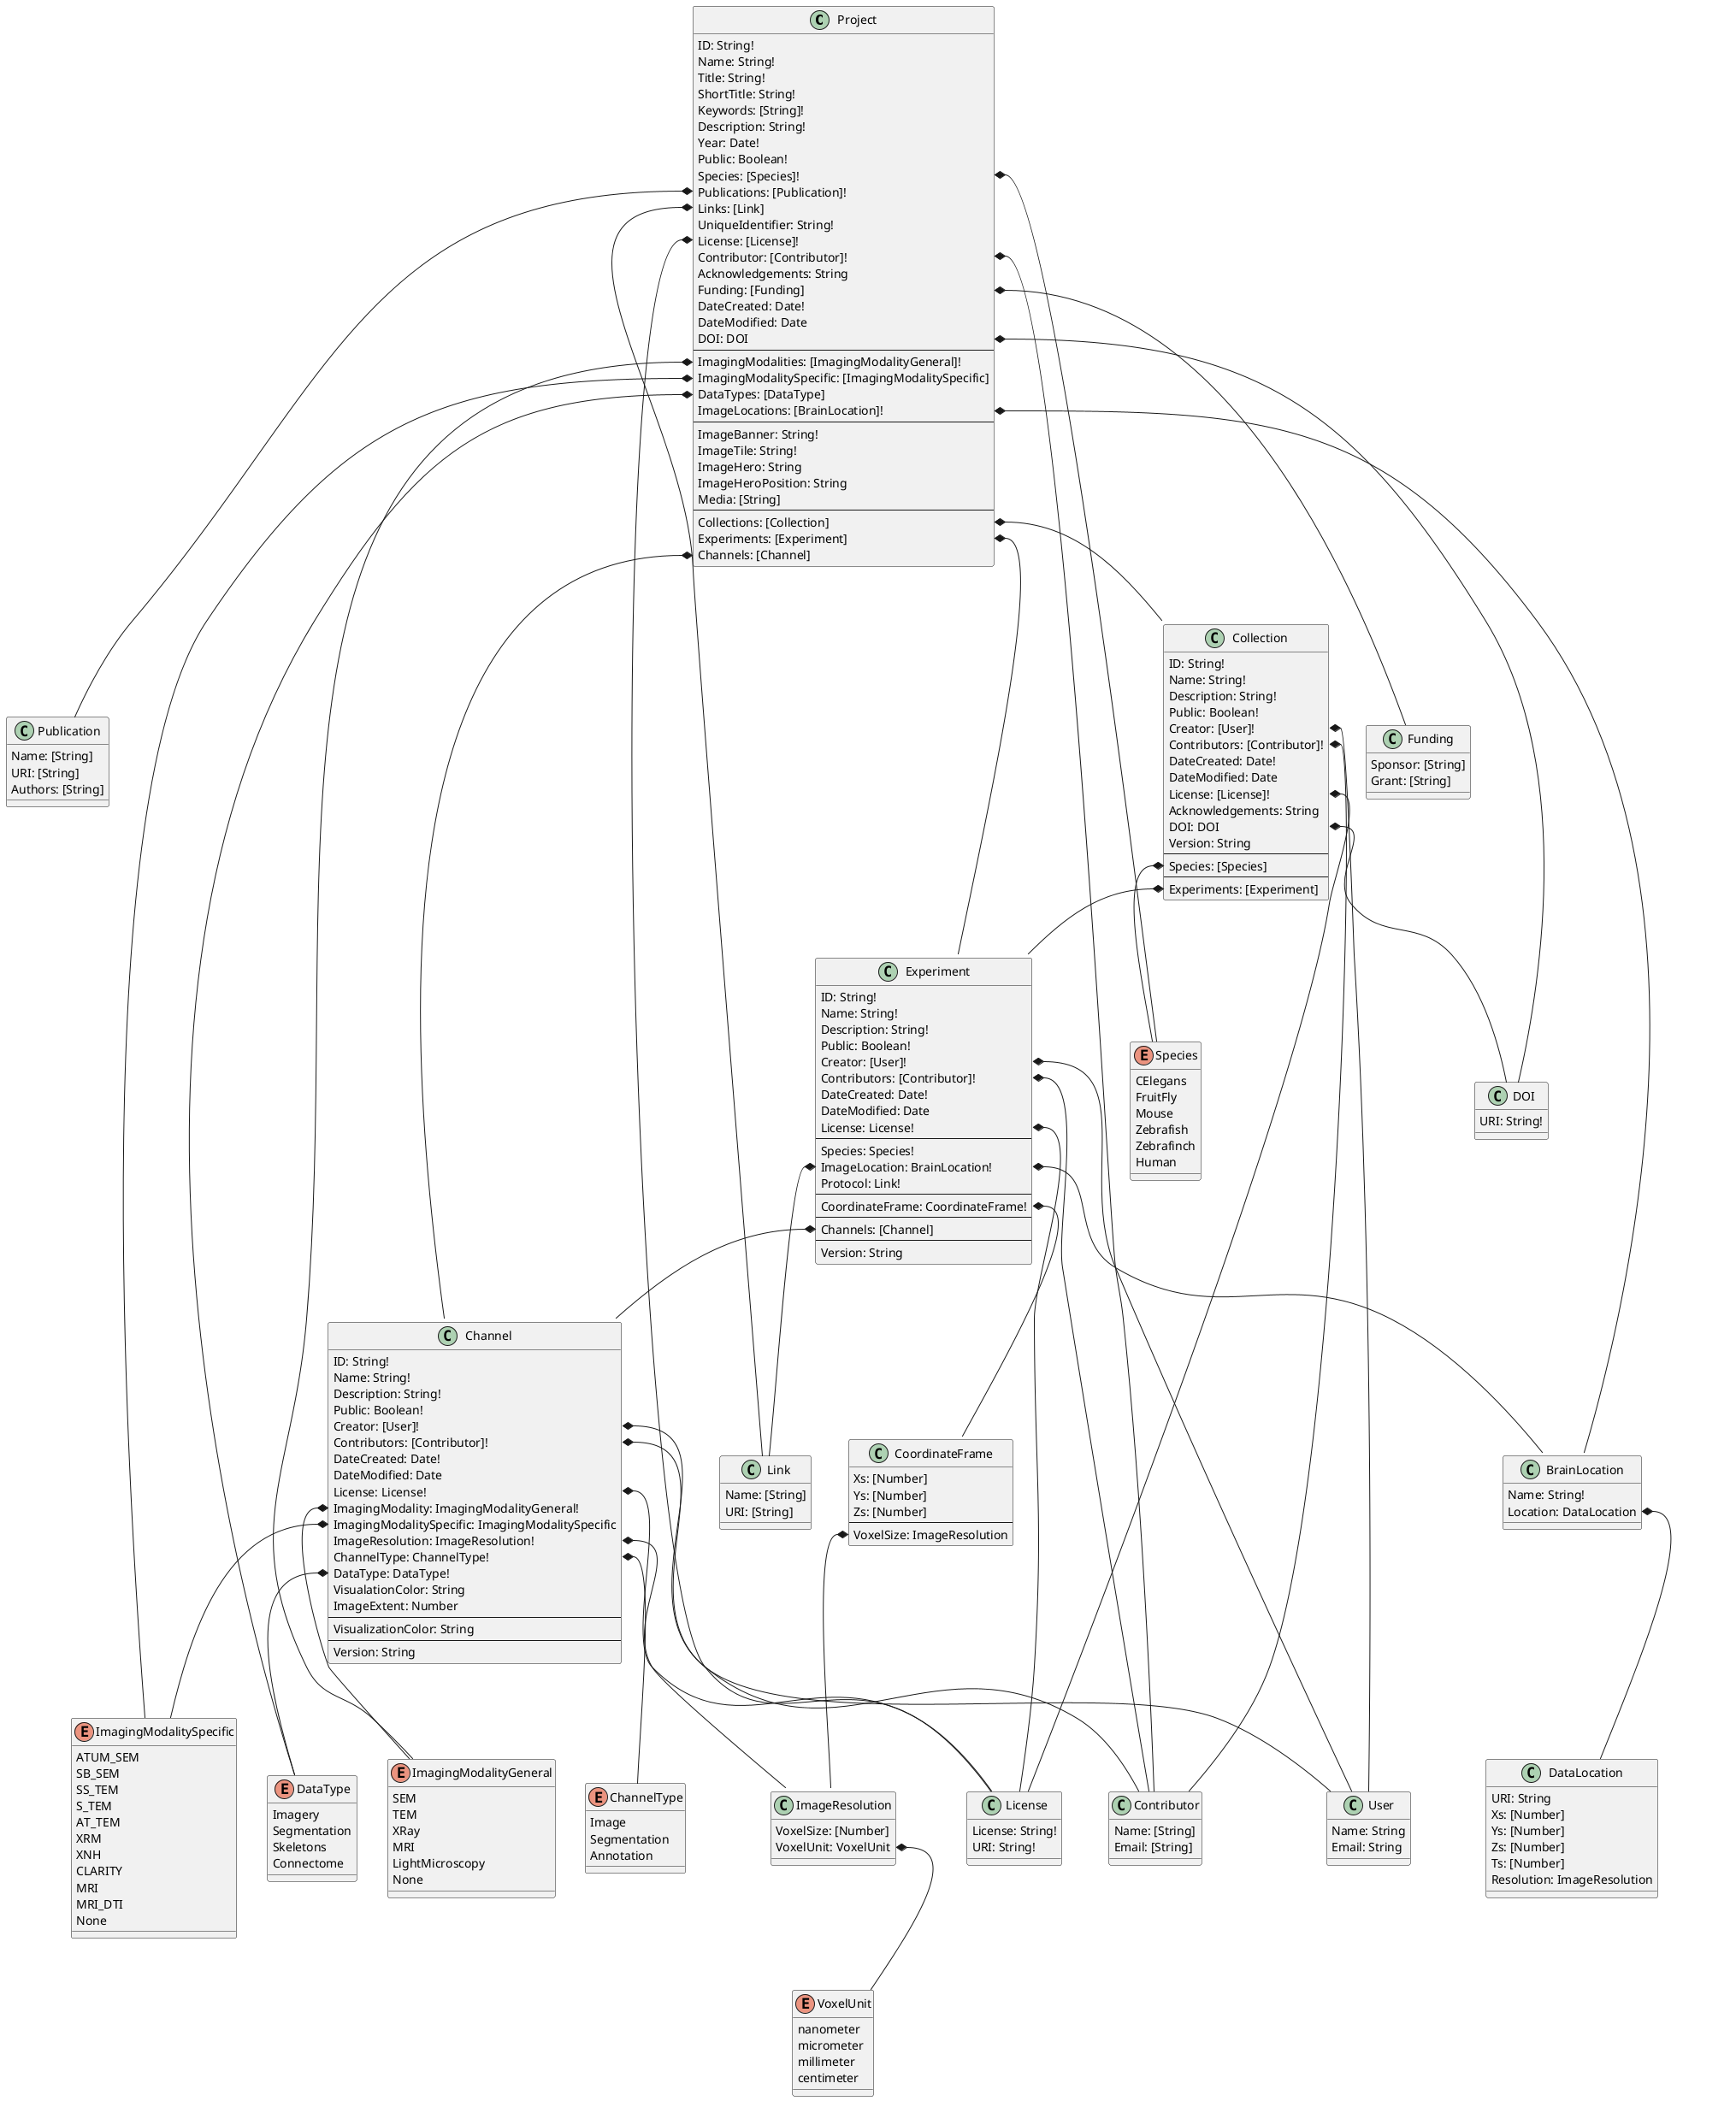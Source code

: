 
@startuml Metadata

class Project {
  ID: String!
  Name: String!
  Title: String!
  ShortTitle: String!
  Keywords: [String]!
  Description: String!
  Year: Date!
  Public: Boolean!
  Species: [Species]!
  Publications: [Publication]!
  Links: [Link]
  UniqueIdentifier: String!
  License: [License]!
  Contributor: [Contributor]!
  Acknowledgements: String
  Funding: [Funding]
  DateCreated: Date!
  DateModified: Date
  DOI: DOI
  --
  ImagingModalities: [ImagingModalityGeneral]!
  ImagingModalitySpecific: [ImagingModalitySpecific]
  DataTypes: [DataType]
  ImageLocations: [BrainLocation]!
  --
  ImageBanner: String!
  ImageTile: String!
  ImageHero: String
  ImageHeroPosition: String
  Media: [String]
  --
  Collections: [Collection]
  Experiments: [Experiment]
  Channels: [Channel]
}

Project::ImageLocations *-- BrainLocation
Project::Publications *-- Publication
Project::Species *-- Species
Project::Links *-- Link
Project::Contributor *-- Contributor
Project::License *-- License
Project::Funding *-- Funding
Project::ImagingModalities *-- ImagingModalityGeneral
Project::ImagingModalitySpecific *-- ImagingModalitySpecific
Project::DataTypes *-- DataType
Project::Collections *-- Collection
Project::Experiments *-- Experiment
Project::Channels *-- Channel
Project::DOI *-- DOI

class Collection {
  ID: String!
  Name: String!
  Description: String!
  Public: Boolean!
  Creator: [User]!
  Contributors: [Contributor]!
  DateCreated: Date!
  DateModified: Date
  License: [License]!
  Acknowledgements: String
  DOI: DOI
  Version: String
  --
  Species: [Species]
  --
  Experiments: [Experiment]
}

Collection::Creator *-- User
Collection::Contributors *-- Contributor
Collection::License *-- License
Collection::DOI *-- DOI
Collection::Species *-- Species
Collection::Experiments *-- Experiment

class Experiment {
  ID: String!
  Name: String!
  Description: String!
  Public: Boolean!
  Creator: [User]!
  Contributors: [Contributor]!
  DateCreated: Date!
  DateModified: Date
  License: License!
  --
  Species: Species!
  ImageLocation: BrainLocation!
  Protocol: Link!
  --
  CoordinateFrame: CoordinateFrame!
  --
  Channels: [Channel]
  --
  Version: String
}

Experiment::Creator *-- User
Experiment::Contributors *-- Contributor
Experiment::License *-- License
Experiment::ImageLocation *-- BrainLocation
Experiment::ImageLocation *-- Link
Experiment::CoordinateFrame *-- CoordinateFrame
Experiment::Channels *-- Channel

class Channel{
  ID: String!
  Name: String!
  Description: String!
  Public: Boolean!
  Creator: [User]!
  Contributors: [Contributor]!
  DateCreated: Date!
  DateModified: Date
  License: License!
  ImagingModality: ImagingModalityGeneral!
  ImagingModalitySpecific: ImagingModalitySpecific
  ImageResolution: ImageResolution!
  ChannelType: ChannelType!
  DataType: DataType!
  VisualationColor: String
  ImageExtent: Number
  --
  VisualizationColor: String
  --
  Version: String
}

Channel::Creator *-- User
Channel::Contributors *-- Contributor
Channel::License *-- License
Channel::ImagingModalityGeneral *-- ImagingModalityGeneral
Channel::ImagingModalitySpecific *-- ImagingModalitySpecific
Channel::ImageResolution *-- ImageResolution
Channel::ChannelType *-- ChannelType
Channel::DataType *-- DataType

class BrainLocation {
  Name: String!
  Location: DataLocation
}

BrainLocation::DataLocation *-- DataLocation

class DataLocation {
  URI: String
  Xs: [Number]
  Ys: [Number]
  Zs: [Number]
  Ts: [Number]
  Resolution: ImageResolution
}

class Publication {
  Name: [String]
  URI: [String]
  Authors: [String]
}

class Link {
  Name: [String]
  URI: [String]
}

class Funding {
  Sponsor: [String]
  Grant: [String]

}

class Contributor {
  Name: [String]
  Email: [String]
}

class License {
  License: String!
  URI: String!
}

class DOI {
  URI: String!
}

enum Species {
  CElegans
  FruitFly
  Mouse
  Zebrafish
  Zebrafinch
  Human
}

enum DataType {
  Imagery
  Segmentation
  Skeletons
  Connectome
}

enum ChannelType {
  Image
  Segmentation
  Annotation
}

enum ImagingModalityGeneral {
  SEM
  TEM
  XRay
  MRI
  LightMicroscopy
  None
}

enum ImagingModalitySpecific {
  ATUM_SEM
  SB_SEM
  SS_TEM
  S_TEM
  AT_TEM
  XRM
  XNH
  CLARITY
  MRI
  MRI_DTI
  None
}

class User {
  Name: String
  Email: String
}

class CoordinateFrame {
  Xs: [Number]
  Ys: [Number]
  Zs: [Number]
  --
  VoxelSize: ImageResolution
}

CoordinateFrame::ImageResolution *-- ImageResolution

class ImageResolution {
  VoxelSize: [Number]
  VoxelUnit: VoxelUnit
}
ImageResolution::VoxelUnit *-- VoxelUnit

enum VoxelUnit {
  nanometer
  micrometer
  millimeter
  centimeter
}

@endumlml
